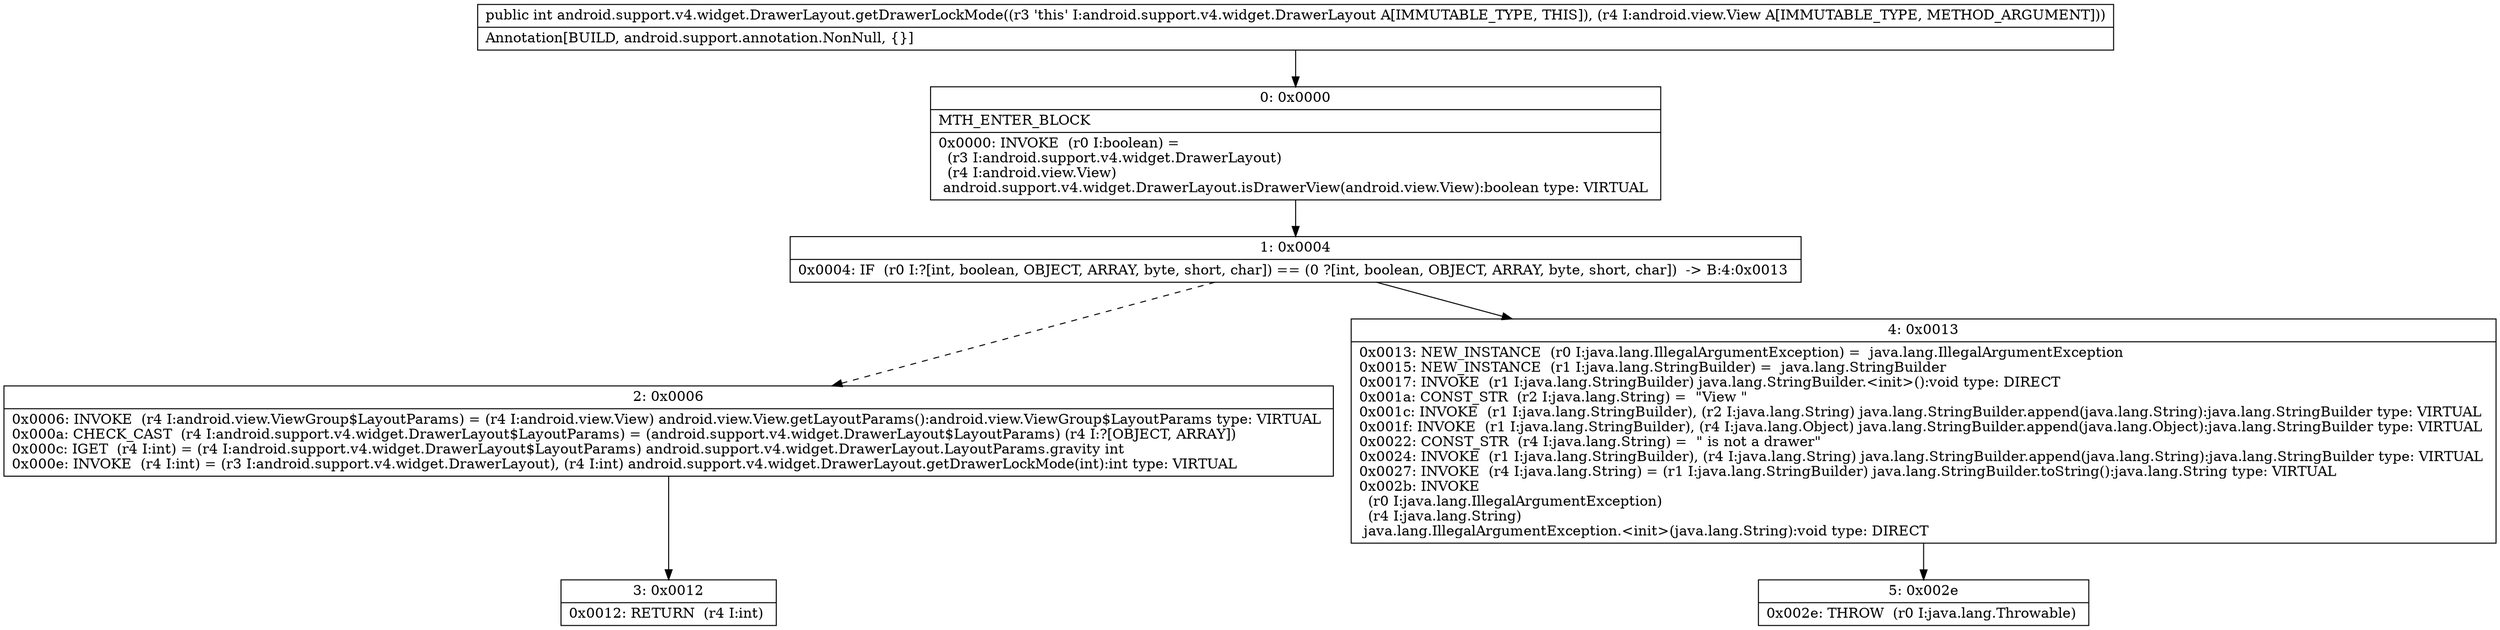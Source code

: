 digraph "CFG forandroid.support.v4.widget.DrawerLayout.getDrawerLockMode(Landroid\/view\/View;)I" {
Node_0 [shape=record,label="{0\:\ 0x0000|MTH_ENTER_BLOCK\l|0x0000: INVOKE  (r0 I:boolean) = \l  (r3 I:android.support.v4.widget.DrawerLayout)\l  (r4 I:android.view.View)\l android.support.v4.widget.DrawerLayout.isDrawerView(android.view.View):boolean type: VIRTUAL \l}"];
Node_1 [shape=record,label="{1\:\ 0x0004|0x0004: IF  (r0 I:?[int, boolean, OBJECT, ARRAY, byte, short, char]) == (0 ?[int, boolean, OBJECT, ARRAY, byte, short, char])  \-\> B:4:0x0013 \l}"];
Node_2 [shape=record,label="{2\:\ 0x0006|0x0006: INVOKE  (r4 I:android.view.ViewGroup$LayoutParams) = (r4 I:android.view.View) android.view.View.getLayoutParams():android.view.ViewGroup$LayoutParams type: VIRTUAL \l0x000a: CHECK_CAST  (r4 I:android.support.v4.widget.DrawerLayout$LayoutParams) = (android.support.v4.widget.DrawerLayout$LayoutParams) (r4 I:?[OBJECT, ARRAY]) \l0x000c: IGET  (r4 I:int) = (r4 I:android.support.v4.widget.DrawerLayout$LayoutParams) android.support.v4.widget.DrawerLayout.LayoutParams.gravity int \l0x000e: INVOKE  (r4 I:int) = (r3 I:android.support.v4.widget.DrawerLayout), (r4 I:int) android.support.v4.widget.DrawerLayout.getDrawerLockMode(int):int type: VIRTUAL \l}"];
Node_3 [shape=record,label="{3\:\ 0x0012|0x0012: RETURN  (r4 I:int) \l}"];
Node_4 [shape=record,label="{4\:\ 0x0013|0x0013: NEW_INSTANCE  (r0 I:java.lang.IllegalArgumentException) =  java.lang.IllegalArgumentException \l0x0015: NEW_INSTANCE  (r1 I:java.lang.StringBuilder) =  java.lang.StringBuilder \l0x0017: INVOKE  (r1 I:java.lang.StringBuilder) java.lang.StringBuilder.\<init\>():void type: DIRECT \l0x001a: CONST_STR  (r2 I:java.lang.String) =  \"View \" \l0x001c: INVOKE  (r1 I:java.lang.StringBuilder), (r2 I:java.lang.String) java.lang.StringBuilder.append(java.lang.String):java.lang.StringBuilder type: VIRTUAL \l0x001f: INVOKE  (r1 I:java.lang.StringBuilder), (r4 I:java.lang.Object) java.lang.StringBuilder.append(java.lang.Object):java.lang.StringBuilder type: VIRTUAL \l0x0022: CONST_STR  (r4 I:java.lang.String) =  \" is not a drawer\" \l0x0024: INVOKE  (r1 I:java.lang.StringBuilder), (r4 I:java.lang.String) java.lang.StringBuilder.append(java.lang.String):java.lang.StringBuilder type: VIRTUAL \l0x0027: INVOKE  (r4 I:java.lang.String) = (r1 I:java.lang.StringBuilder) java.lang.StringBuilder.toString():java.lang.String type: VIRTUAL \l0x002b: INVOKE  \l  (r0 I:java.lang.IllegalArgumentException)\l  (r4 I:java.lang.String)\l java.lang.IllegalArgumentException.\<init\>(java.lang.String):void type: DIRECT \l}"];
Node_5 [shape=record,label="{5\:\ 0x002e|0x002e: THROW  (r0 I:java.lang.Throwable) \l}"];
MethodNode[shape=record,label="{public int android.support.v4.widget.DrawerLayout.getDrawerLockMode((r3 'this' I:android.support.v4.widget.DrawerLayout A[IMMUTABLE_TYPE, THIS]), (r4 I:android.view.View A[IMMUTABLE_TYPE, METHOD_ARGUMENT]))  | Annotation[BUILD, android.support.annotation.NonNull, \{\}]\l}"];
MethodNode -> Node_0;
Node_0 -> Node_1;
Node_1 -> Node_2[style=dashed];
Node_1 -> Node_4;
Node_2 -> Node_3;
Node_4 -> Node_5;
}

